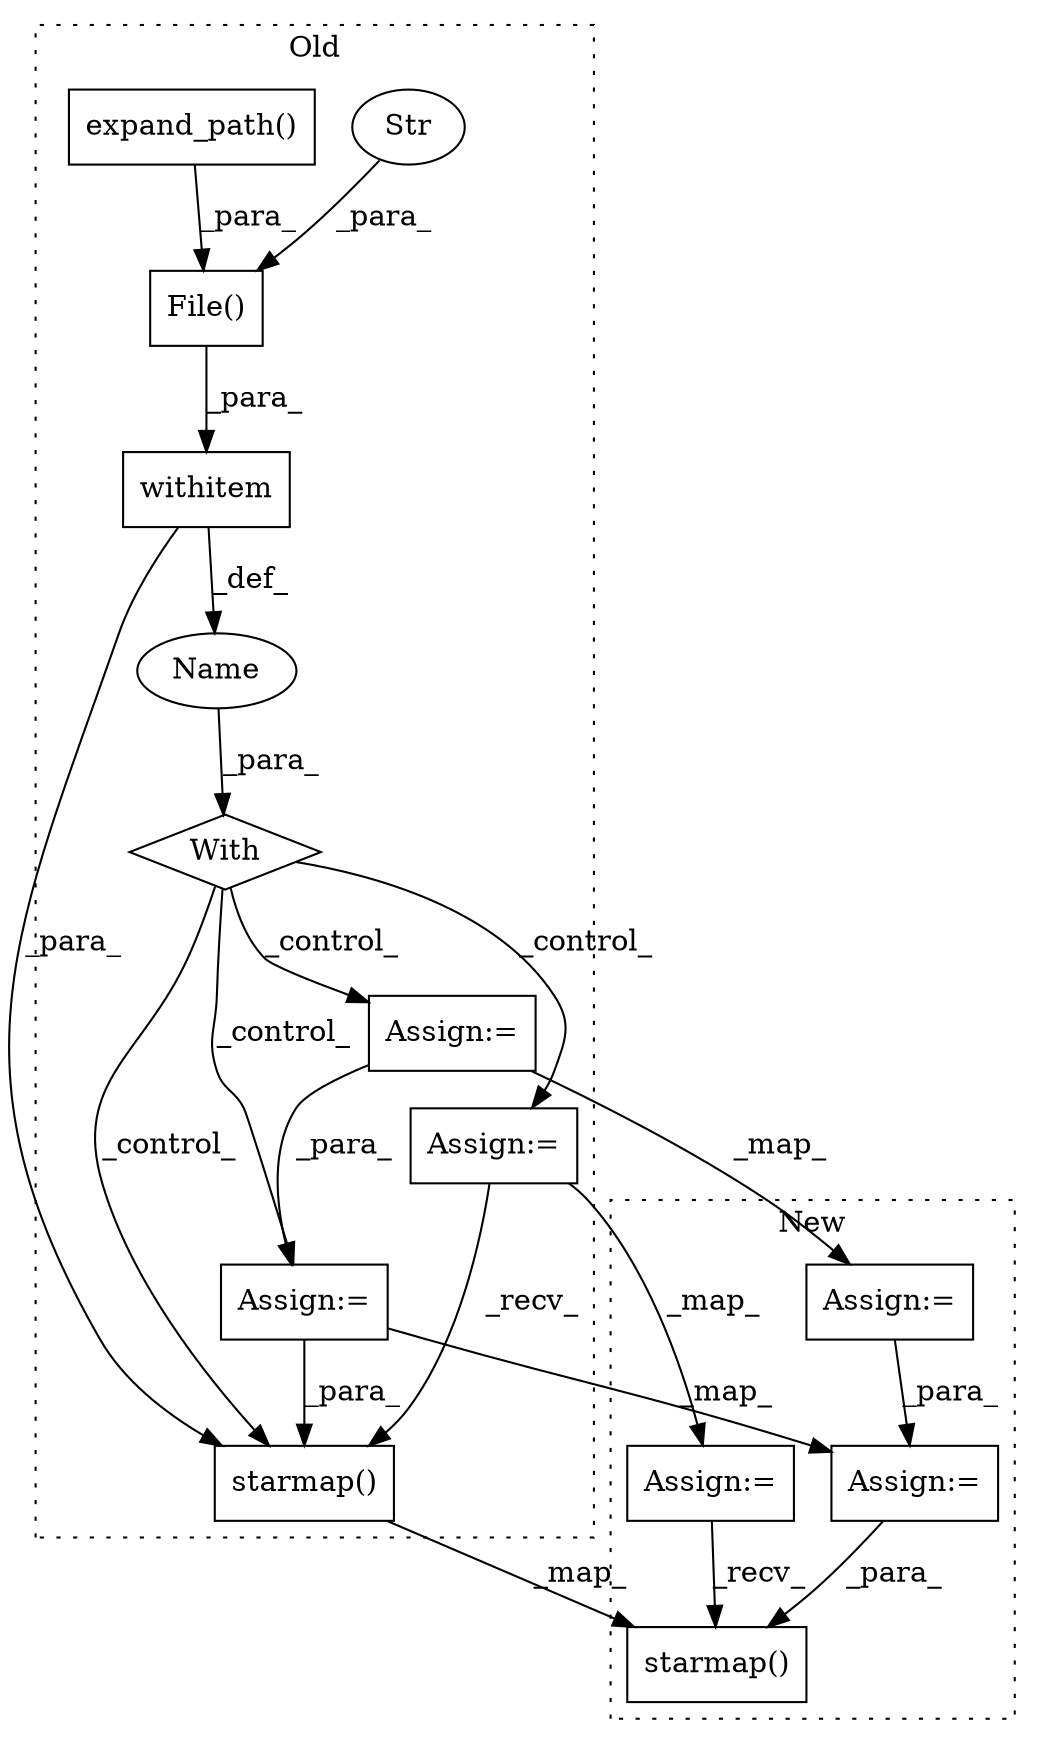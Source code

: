 digraph G {
subgraph cluster0 {
1 [label="starmap()" a="75" s="3136,3193" l="13,1" shape="box"];
3 [label="File()" a="75" s="2932,2984" l="10,1" shape="box"];
4 [label="Name" a="87" s="2989" l="6" shape="ellipse"];
5 [label="With" a="39" s="2927,2936" l="5,70" shape="diamond"];
6 [label="withitem" a="49" s="2932" l="4" shape="box"];
7 [label="Str" a="66" s="2981" l="3" shape="ellipse"];
8 [label="expand_path()" a="75" s="2942,2978" l="18,1" shape="box"];
9 [label="Assign:=" a="68" s="3049" l="3" shape="box"];
11 [label="Assign:=" a="68" s="3111" l="3" shape="box"];
14 [label="Assign:=" a="68" s="3010" l="3" shape="box"];
label = "Old";
style="dotted";
}
subgraph cluster1 {
2 [label="starmap()" a="75" s="3303,3352" l="13,1" shape="box"];
10 [label="Assign:=" a="68" s="3224" l="3" shape="box"];
12 [label="Assign:=" a="68" s="3282" l="3" shape="box"];
13 [label="Assign:=" a="68" s="3189" l="3" shape="box"];
label = "New";
style="dotted";
}
1 -> 2 [label="_map_"];
3 -> 6 [label="_para_"];
4 -> 5 [label="_para_"];
5 -> 9 [label="_control_"];
5 -> 11 [label="_control_"];
5 -> 14 [label="_control_"];
5 -> 1 [label="_control_"];
6 -> 1 [label="_para_"];
6 -> 4 [label="_def_"];
7 -> 3 [label="_para_"];
8 -> 3 [label="_para_"];
9 -> 10 [label="_map_"];
9 -> 11 [label="_para_"];
10 -> 12 [label="_para_"];
11 -> 12 [label="_map_"];
11 -> 1 [label="_para_"];
12 -> 2 [label="_para_"];
13 -> 2 [label="_recv_"];
14 -> 1 [label="_recv_"];
14 -> 13 [label="_map_"];
}